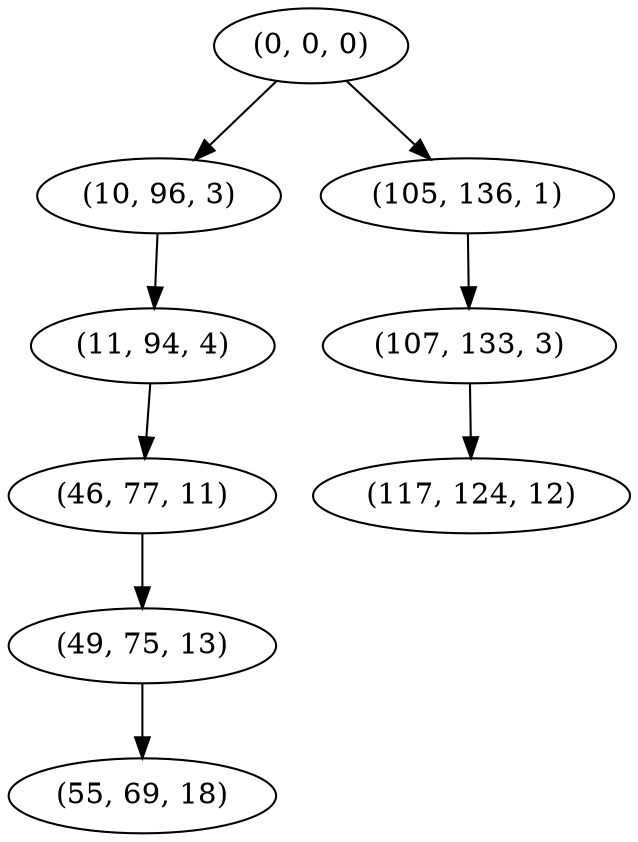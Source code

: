 digraph tree {
    "(0, 0, 0)";
    "(10, 96, 3)";
    "(11, 94, 4)";
    "(46, 77, 11)";
    "(49, 75, 13)";
    "(55, 69, 18)";
    "(105, 136, 1)";
    "(107, 133, 3)";
    "(117, 124, 12)";
    "(0, 0, 0)" -> "(10, 96, 3)";
    "(0, 0, 0)" -> "(105, 136, 1)";
    "(10, 96, 3)" -> "(11, 94, 4)";
    "(11, 94, 4)" -> "(46, 77, 11)";
    "(46, 77, 11)" -> "(49, 75, 13)";
    "(49, 75, 13)" -> "(55, 69, 18)";
    "(105, 136, 1)" -> "(107, 133, 3)";
    "(107, 133, 3)" -> "(117, 124, 12)";
}
